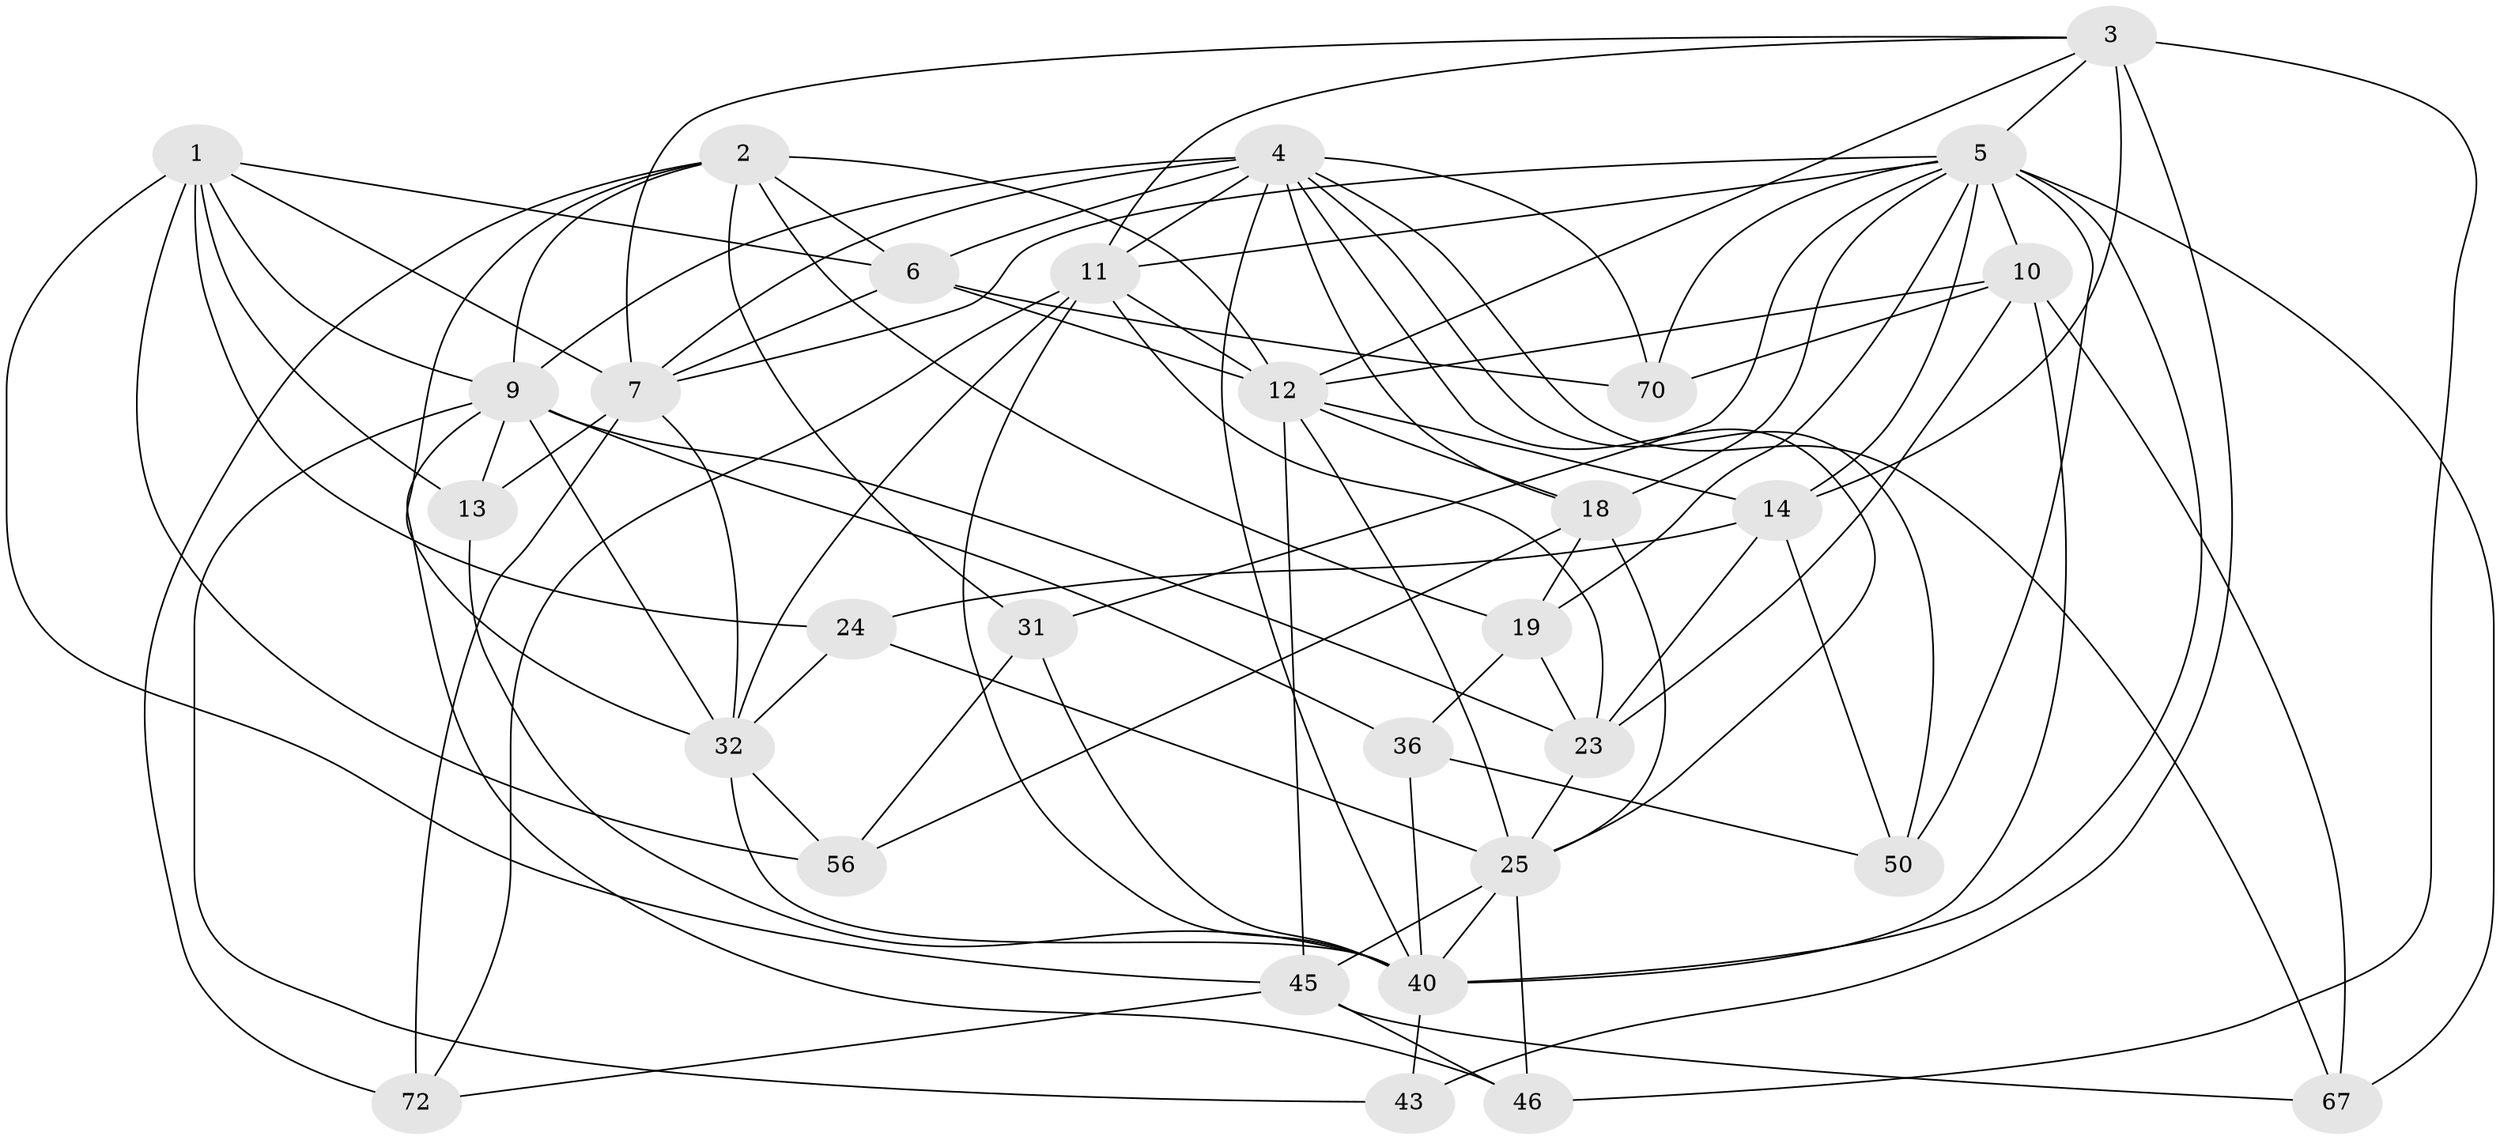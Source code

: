 // original degree distribution, {4: 1.0}
// Generated by graph-tools (version 1.1) at 2025/20/03/04/25 18:20:46]
// undirected, 30 vertices, 93 edges
graph export_dot {
graph [start="1"]
  node [color=gray90,style=filled];
  1 [super="+65+71"];
  2 [super="+22+74"];
  3 [super="+34+38"];
  4 [super="+16+26+15"];
  5 [super="+20"];
  6 [super="+8"];
  7 [super="+17+52"];
  9 [super="+27+39+49"];
  10 [super="+76"];
  11 [super="+48+51"];
  12 [super="+28+37"];
  13 [super="+44"];
  14 [super="+33"];
  18 [super="+63"];
  19 [super="+42"];
  23 [super="+68"];
  24;
  25 [super="+30+66"];
  31;
  32 [super="+47+61"];
  36;
  40 [super="+41"];
  43;
  45 [super="+57"];
  46;
  50;
  56;
  67 [super="+73"];
  70;
  72;
  1 -- 56;
  1 -- 13 [weight=2];
  1 -- 45;
  1 -- 7;
  1 -- 24;
  1 -- 9;
  1 -- 6;
  2 -- 31;
  2 -- 19;
  2 -- 72;
  2 -- 9;
  2 -- 32;
  2 -- 12 [weight=2];
  2 -- 6;
  3 -- 43 [weight=2];
  3 -- 46;
  3 -- 7;
  3 -- 11;
  3 -- 14;
  3 -- 12;
  3 -- 5;
  4 -- 67 [weight=2];
  4 -- 6;
  4 -- 40;
  4 -- 7;
  4 -- 11;
  4 -- 70;
  4 -- 9 [weight=2];
  4 -- 18;
  4 -- 50;
  4 -- 25;
  5 -- 67 [weight=2];
  5 -- 7;
  5 -- 11;
  5 -- 70;
  5 -- 40 [weight=3];
  5 -- 10;
  5 -- 14;
  5 -- 18;
  5 -- 19 [weight=2];
  5 -- 50;
  5 -- 31;
  6 -- 70;
  6 -- 12;
  6 -- 7;
  7 -- 13;
  7 -- 72;
  7 -- 32;
  9 -- 43;
  9 -- 46;
  9 -- 36;
  9 -- 23;
  9 -- 32 [weight=2];
  9 -- 13 [weight=2];
  10 -- 70;
  10 -- 23;
  10 -- 40;
  10 -- 67;
  10 -- 12;
  11 -- 32;
  11 -- 72;
  11 -- 23;
  11 -- 40;
  11 -- 12;
  12 -- 18;
  12 -- 25;
  12 -- 45;
  12 -- 14;
  13 -- 40;
  14 -- 50;
  14 -- 24;
  14 -- 23;
  18 -- 25;
  18 -- 56;
  18 -- 19;
  19 -- 36;
  19 -- 23;
  23 -- 25;
  24 -- 25;
  24 -- 32;
  25 -- 45;
  25 -- 46;
  25 -- 40;
  31 -- 56;
  31 -- 40;
  32 -- 40;
  32 -- 56;
  36 -- 50;
  36 -- 40;
  40 -- 43;
  45 -- 72;
  45 -- 67;
  45 -- 46;
}
